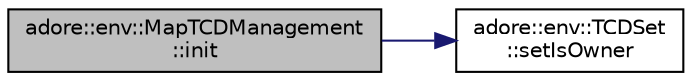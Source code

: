 digraph "adore::env::MapTCDManagement::init"
{
 // LATEX_PDF_SIZE
  edge [fontname="Helvetica",fontsize="10",labelfontname="Helvetica",labelfontsize="10"];
  node [fontname="Helvetica",fontsize="10",shape=record];
  rankdir="LR";
  Node1 [label="adore::env::MapTCDManagement\l::init",height=0.2,width=0.4,color="black", fillcolor="grey75", style="filled", fontcolor="black",tooltip="initialization routine"];
  Node1 -> Node2 [color="midnightblue",fontsize="10",style="solid",fontname="Helvetica"];
  Node2 [label="adore::env::TCDSet\l::setIsOwner",height=0.2,width=0.4,color="black", fillcolor="white", style="filled",URL="$classadore_1_1env_1_1TCDSet.html#add5122e1a1b9beb24e126959fdbf1cd5",tooltip=" "];
}
